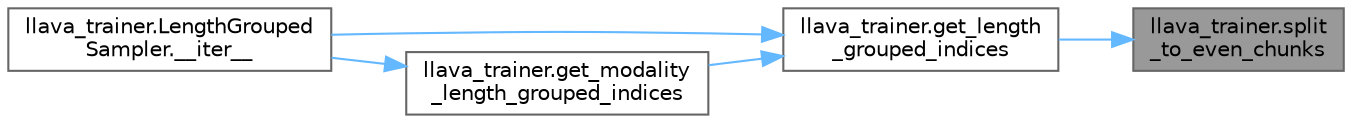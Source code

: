 digraph "llava_trainer.split_to_even_chunks"
{
 // LATEX_PDF_SIZE
  bgcolor="transparent";
  edge [fontname=Helvetica,fontsize=10,labelfontname=Helvetica,labelfontsize=10];
  node [fontname=Helvetica,fontsize=10,shape=box,height=0.2,width=0.4];
  rankdir="RL";
  Node1 [id="Node000001",label="llava_trainer.split\l_to_even_chunks",height=0.2,width=0.4,color="gray40", fillcolor="grey60", style="filled", fontcolor="black",tooltip=" "];
  Node1 -> Node2 [id="edge5_Node000001_Node000002",dir="back",color="steelblue1",style="solid",tooltip=" "];
  Node2 [id="Node000002",label="llava_trainer.get_length\l_grouped_indices",height=0.2,width=0.4,color="grey40", fillcolor="white", style="filled",URL="$namespacellava__trainer.html#acef7e7581bb01a06f71582fedc7ecbd4",tooltip=" "];
  Node2 -> Node3 [id="edge6_Node000002_Node000003",dir="back",color="steelblue1",style="solid",tooltip=" "];
  Node3 [id="Node000003",label="llava_trainer.LengthGrouped\lSampler.__iter__",height=0.2,width=0.4,color="grey40", fillcolor="white", style="filled",URL="$classllava__trainer_1_1_length_grouped_sampler.html#a2560a545056bf116399e5406508e580b",tooltip=" "];
  Node2 -> Node4 [id="edge7_Node000002_Node000004",dir="back",color="steelblue1",style="solid",tooltip=" "];
  Node4 [id="Node000004",label="llava_trainer.get_modality\l_length_grouped_indices",height=0.2,width=0.4,color="grey40", fillcolor="white", style="filled",URL="$namespacellava__trainer.html#ad3603ff08041fbde924b106e25c29cfe",tooltip=" "];
  Node4 -> Node3 [id="edge8_Node000004_Node000003",dir="back",color="steelblue1",style="solid",tooltip=" "];
}
